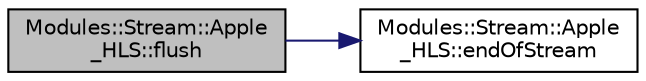 digraph "Modules::Stream::Apple_HLS::flush"
{
 // INTERACTIVE_SVG=YES
  edge [fontname="Helvetica",fontsize="10",labelfontname="Helvetica",labelfontsize="10"];
  node [fontname="Helvetica",fontsize="10",shape=record];
  rankdir="LR";
  Node1 [label="Modules::Stream::Apple\l_HLS::flush",height=0.2,width=0.4,color="black", fillcolor="grey75", style="filled", fontcolor="black"];
  Node1 -> Node2 [color="midnightblue",fontsize="10",style="solid",fontname="Helvetica"];
  Node2 [label="Modules::Stream::Apple\l_HLS::endOfStream",height=0.2,width=0.4,color="black", fillcolor="white", style="filled",URL="$class_modules_1_1_stream_1_1_apple___h_l_s.html#af2d4215f8e2f68272e1e59f0011eb0fe"];
}
